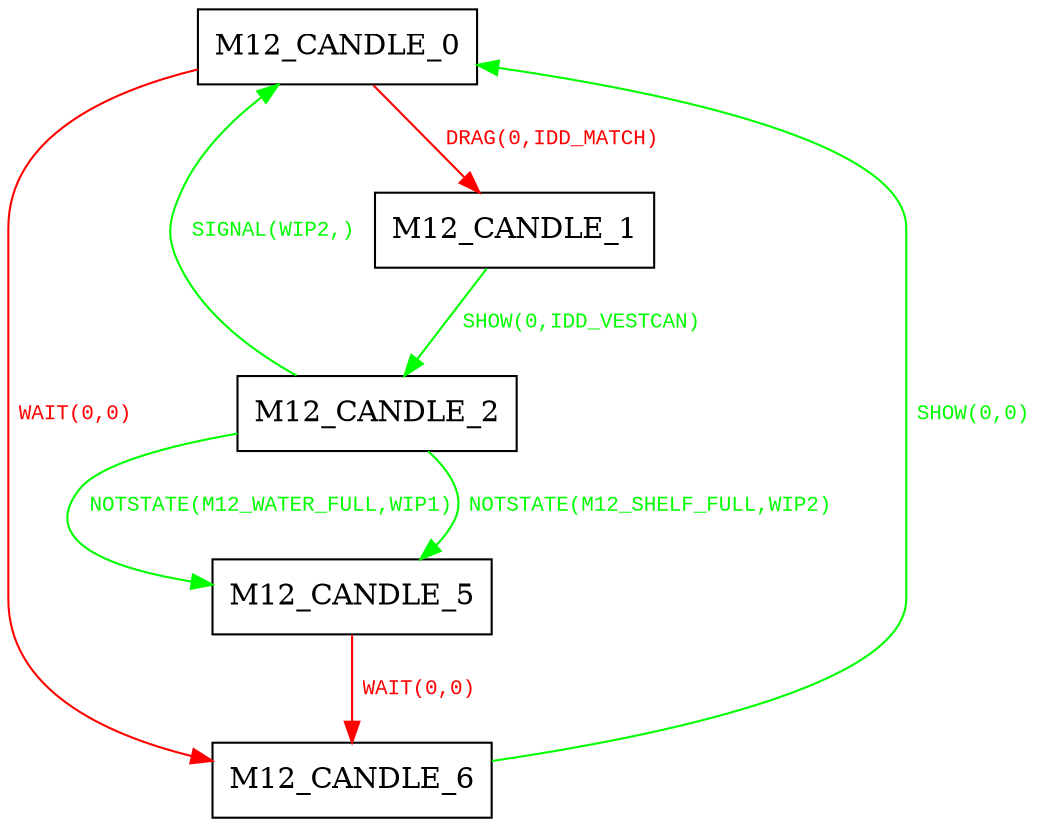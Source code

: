 digraph {
 node [shape=record];
"M12_CANDLE_0" -> "M12_CANDLE_1"[color=red, fontcolor=red, label=< <font face="Courier New" point-size="10">
DRAG(0,IDD_MATCH)<br/>
</font>>];
"M12_CANDLE_0" -> "M12_CANDLE_6"[color=red, fontcolor=red, label=< <font face="Courier New" point-size="10">
WAIT(0,0)<br/>
</font>>];
"M12_CANDLE_1" -> "M12_CANDLE_2"[color=green, fontcolor=green, label=< <font face="Courier New" point-size="10">
SHOW(0,IDD_VESTCAN)<br/>
</font>>];
"M12_CANDLE_2" -> "M12_CANDLE_5"[color=green, fontcolor=green, label=< <font face="Courier New" point-size="10">
NOTSTATE(M12_WATER_FULL,WIP1)<br/>
</font>>];
"M12_CANDLE_2" -> "M12_CANDLE_5"[color=green, fontcolor=green, label=< <font face="Courier New" point-size="10">
NOTSTATE(M12_SHELF_FULL,WIP2)<br/>
</font>>];
"M12_CANDLE_2" -> "M12_CANDLE_0"[color=green, fontcolor=green, label=< <font face="Courier New" point-size="10">
SIGNAL(WIP2,)<br/>
</font>>];
"M12_CANDLE_5" -> "M12_CANDLE_6"[color=red, fontcolor=red, label=< <font face="Courier New" point-size="10">
WAIT(0,0)<br/>
</font>>];
"M12_CANDLE_6" -> "M12_CANDLE_0"[color=green, fontcolor=green, label=< <font face="Courier New" point-size="10">
SHOW(0,0)<br/>
</font>>];
}
